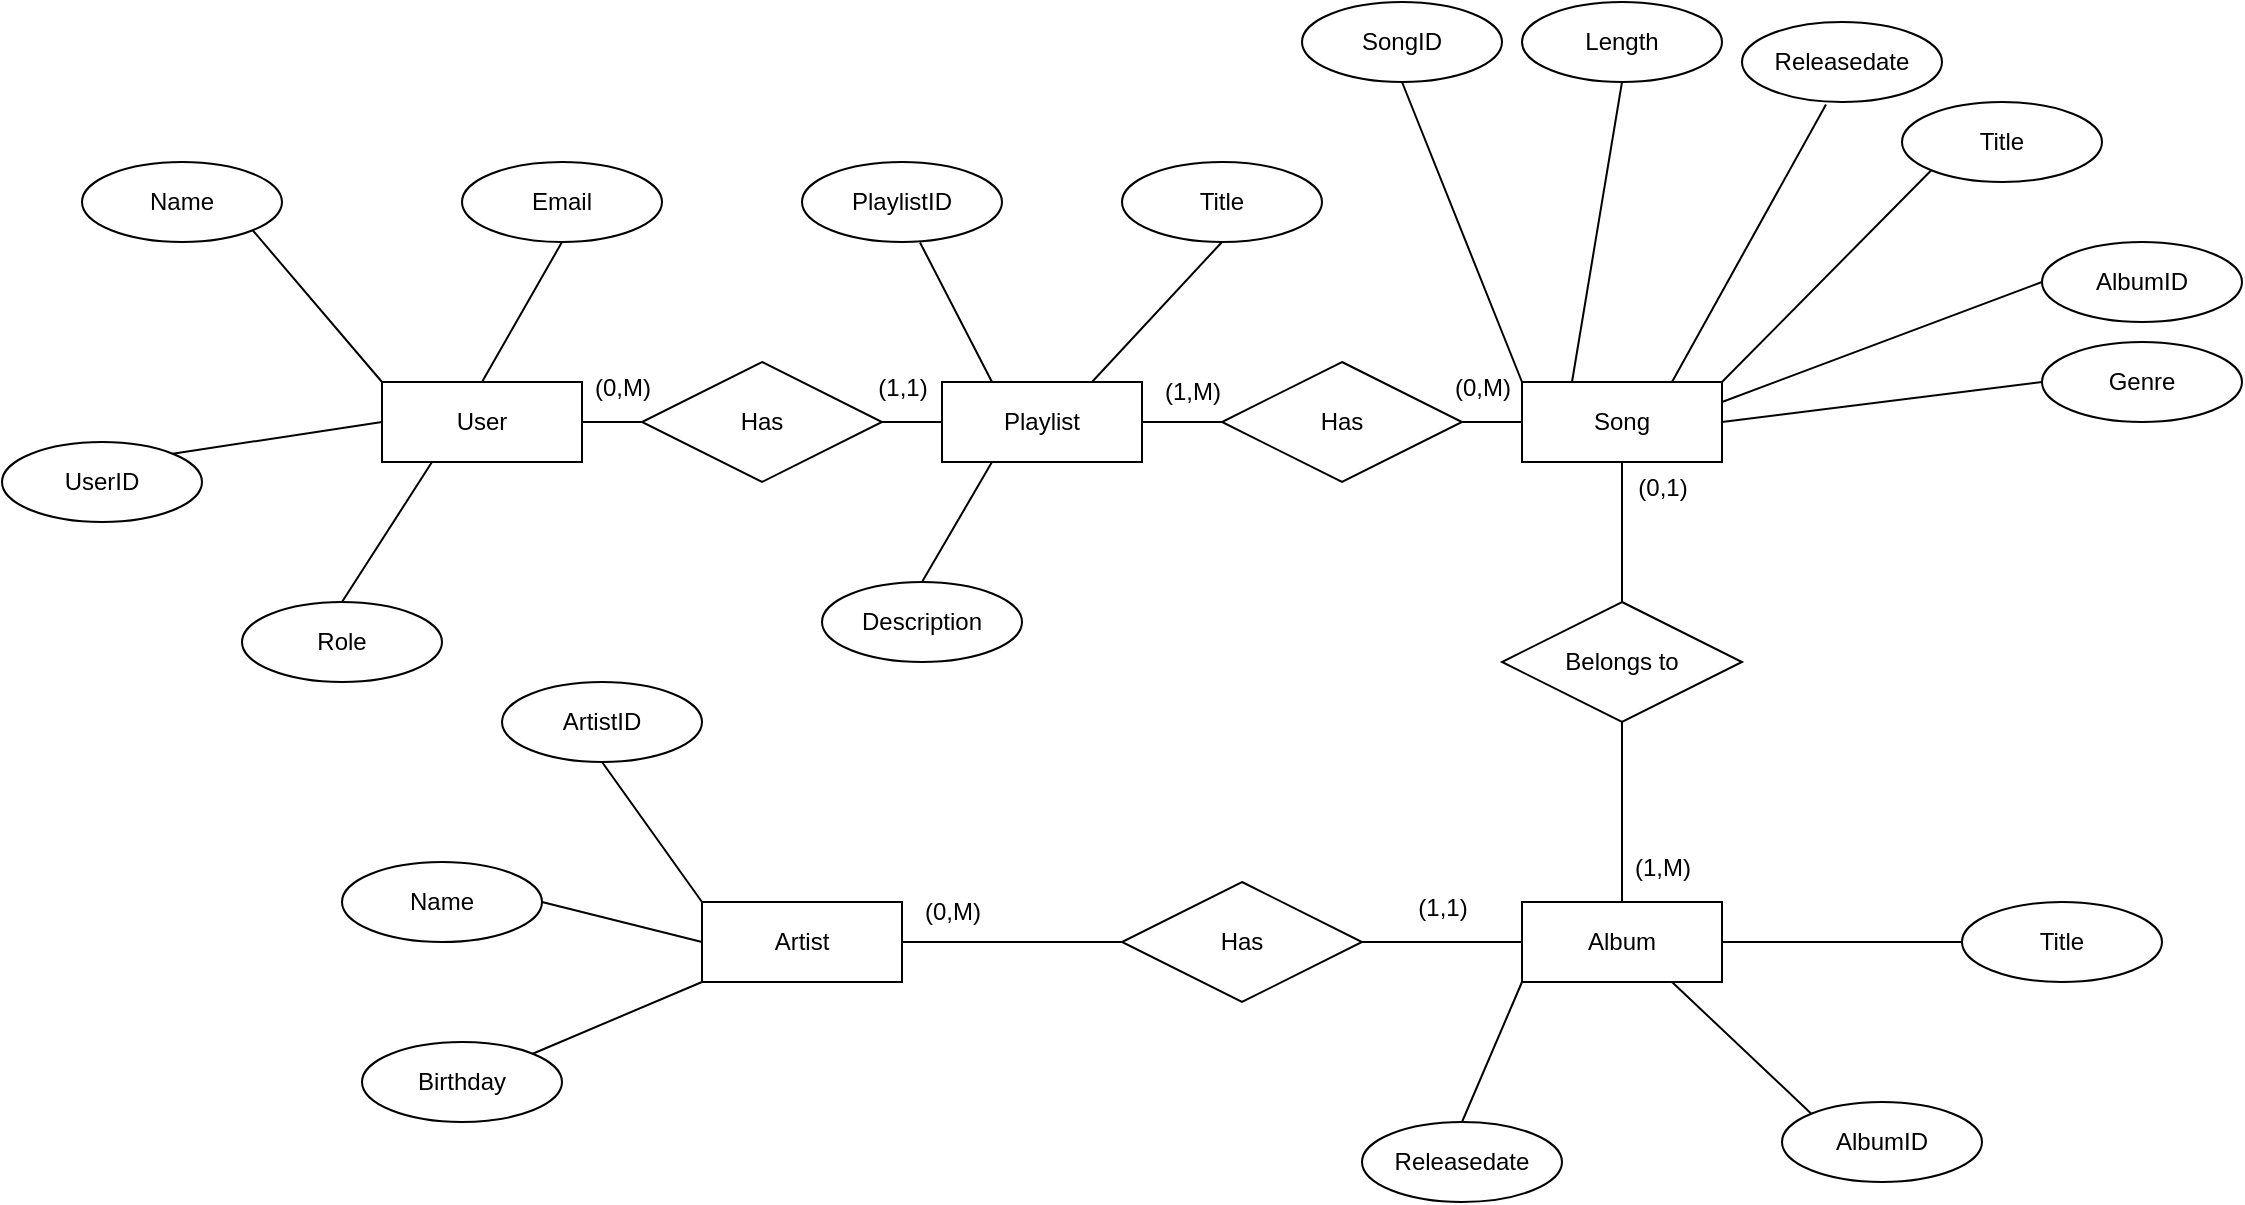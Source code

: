 <mxfile version="24.5.2" type="google">
  <diagram id="C5RBs43oDa-KdzZeNtuy" name="Page-1">
    <mxGraphModel dx="2501" dy="1908" grid="1" gridSize="10" guides="1" tooltips="1" connect="1" arrows="1" fold="1" page="1" pageScale="1" pageWidth="827" pageHeight="1169" math="0" shadow="0">
      <root>
        <mxCell id="WIyWlLk6GJQsqaUBKTNV-0" />
        <mxCell id="WIyWlLk6GJQsqaUBKTNV-1" parent="WIyWlLk6GJQsqaUBKTNV-0" />
        <mxCell id="qxhOUTCXZfwf4z1Uc9KT-29" value="User" style="whiteSpace=wrap;html=1;align=center;" parent="WIyWlLk6GJQsqaUBKTNV-1" vertex="1">
          <mxGeometry x="50" y="60" width="100" height="40" as="geometry" />
        </mxCell>
        <mxCell id="qxhOUTCXZfwf4z1Uc9KT-30" value="Playlist" style="whiteSpace=wrap;html=1;align=center;" parent="WIyWlLk6GJQsqaUBKTNV-1" vertex="1">
          <mxGeometry x="330" y="60" width="100" height="40" as="geometry" />
        </mxCell>
        <mxCell id="qxhOUTCXZfwf4z1Uc9KT-31" value="Song" style="whiteSpace=wrap;html=1;align=center;" parent="WIyWlLk6GJQsqaUBKTNV-1" vertex="1">
          <mxGeometry x="620" y="60" width="100" height="40" as="geometry" />
        </mxCell>
        <mxCell id="qxhOUTCXZfwf4z1Uc9KT-35" value="Name" style="ellipse;whiteSpace=wrap;html=1;align=center;" parent="WIyWlLk6GJQsqaUBKTNV-1" vertex="1">
          <mxGeometry x="-100" y="-50" width="100" height="40" as="geometry" />
        </mxCell>
        <mxCell id="qxhOUTCXZfwf4z1Uc9KT-36" value="Email" style="ellipse;whiteSpace=wrap;html=1;align=center;" parent="WIyWlLk6GJQsqaUBKTNV-1" vertex="1">
          <mxGeometry x="90" y="-50" width="100" height="40" as="geometry" />
        </mxCell>
        <mxCell id="qxhOUTCXZfwf4z1Uc9KT-37" value="UserID" style="ellipse;whiteSpace=wrap;html=1;align=center;" parent="WIyWlLk6GJQsqaUBKTNV-1" vertex="1">
          <mxGeometry x="-140" y="90" width="100" height="40" as="geometry" />
        </mxCell>
        <mxCell id="qxhOUTCXZfwf4z1Uc9KT-38" value="Role" style="ellipse;whiteSpace=wrap;html=1;align=center;" parent="WIyWlLk6GJQsqaUBKTNV-1" vertex="1">
          <mxGeometry x="-20" y="170" width="100" height="40" as="geometry" />
        </mxCell>
        <mxCell id="qxhOUTCXZfwf4z1Uc9KT-45" value="" style="endArrow=none;html=1;rounded=0;exitX=1;exitY=1;exitDx=0;exitDy=0;entryX=0;entryY=0;entryDx=0;entryDy=0;" parent="WIyWlLk6GJQsqaUBKTNV-1" source="qxhOUTCXZfwf4z1Uc9KT-35" target="qxhOUTCXZfwf4z1Uc9KT-29" edge="1">
          <mxGeometry relative="1" as="geometry">
            <mxPoint x="330" y="160" as="sourcePoint" />
            <mxPoint x="490" y="160" as="targetPoint" />
          </mxGeometry>
        </mxCell>
        <mxCell id="qxhOUTCXZfwf4z1Uc9KT-46" value="" style="endArrow=none;html=1;rounded=0;exitX=0.5;exitY=1;exitDx=0;exitDy=0;entryX=0.5;entryY=0;entryDx=0;entryDy=0;" parent="WIyWlLk6GJQsqaUBKTNV-1" source="qxhOUTCXZfwf4z1Uc9KT-36" target="qxhOUTCXZfwf4z1Uc9KT-29" edge="1">
          <mxGeometry relative="1" as="geometry">
            <mxPoint x="150" y="10" as="sourcePoint" />
            <mxPoint x="310" y="10" as="targetPoint" />
          </mxGeometry>
        </mxCell>
        <mxCell id="qxhOUTCXZfwf4z1Uc9KT-47" value="" style="endArrow=none;html=1;rounded=0;entryX=1;entryY=0;entryDx=0;entryDy=0;exitX=0;exitY=0.5;exitDx=0;exitDy=0;" parent="WIyWlLk6GJQsqaUBKTNV-1" source="qxhOUTCXZfwf4z1Uc9KT-29" target="qxhOUTCXZfwf4z1Uc9KT-37" edge="1">
          <mxGeometry relative="1" as="geometry">
            <mxPoint x="50" y="70" as="sourcePoint" />
            <mxPoint x="-140" y="220" as="targetPoint" />
          </mxGeometry>
        </mxCell>
        <mxCell id="qxhOUTCXZfwf4z1Uc9KT-48" value="" style="endArrow=none;html=1;rounded=0;exitX=0.25;exitY=1;exitDx=0;exitDy=0;entryX=0.5;entryY=0;entryDx=0;entryDy=0;" parent="WIyWlLk6GJQsqaUBKTNV-1" source="qxhOUTCXZfwf4z1Uc9KT-29" target="qxhOUTCXZfwf4z1Uc9KT-38" edge="1">
          <mxGeometry relative="1" as="geometry">
            <mxPoint x="210" y="180" as="sourcePoint" />
            <mxPoint x="370" y="180" as="targetPoint" />
          </mxGeometry>
        </mxCell>
        <mxCell id="qxhOUTCXZfwf4z1Uc9KT-50" value="PlaylistID" style="ellipse;whiteSpace=wrap;html=1;align=center;" parent="WIyWlLk6GJQsqaUBKTNV-1" vertex="1">
          <mxGeometry x="260" y="-50" width="100" height="40" as="geometry" />
        </mxCell>
        <mxCell id="qxhOUTCXZfwf4z1Uc9KT-51" value="Title" style="ellipse;whiteSpace=wrap;html=1;align=center;" parent="WIyWlLk6GJQsqaUBKTNV-1" vertex="1">
          <mxGeometry x="420" y="-50" width="100" height="40" as="geometry" />
        </mxCell>
        <mxCell id="qxhOUTCXZfwf4z1Uc9KT-52" value="Description" style="ellipse;whiteSpace=wrap;html=1;align=center;" parent="WIyWlLk6GJQsqaUBKTNV-1" vertex="1">
          <mxGeometry x="270" y="160" width="100" height="40" as="geometry" />
        </mxCell>
        <mxCell id="qxhOUTCXZfwf4z1Uc9KT-53" value="" style="endArrow=none;html=1;rounded=0;exitX=0.25;exitY=1;exitDx=0;exitDy=0;entryX=0.5;entryY=0;entryDx=0;entryDy=0;" parent="WIyWlLk6GJQsqaUBKTNV-1" source="qxhOUTCXZfwf4z1Uc9KT-30" target="qxhOUTCXZfwf4z1Uc9KT-52" edge="1">
          <mxGeometry relative="1" as="geometry">
            <mxPoint x="250" y="280" as="sourcePoint" />
            <mxPoint x="410" y="280" as="targetPoint" />
          </mxGeometry>
        </mxCell>
        <mxCell id="qxhOUTCXZfwf4z1Uc9KT-54" value="" style="endArrow=none;html=1;rounded=0;exitX=0.59;exitY=1.006;exitDx=0;exitDy=0;entryX=0.25;entryY=0;entryDx=0;entryDy=0;exitPerimeter=0;" parent="WIyWlLk6GJQsqaUBKTNV-1" source="qxhOUTCXZfwf4z1Uc9KT-50" target="qxhOUTCXZfwf4z1Uc9KT-30" edge="1">
          <mxGeometry relative="1" as="geometry">
            <mxPoint x="460" y="270" as="sourcePoint" />
            <mxPoint x="620" y="270" as="targetPoint" />
          </mxGeometry>
        </mxCell>
        <mxCell id="qxhOUTCXZfwf4z1Uc9KT-55" value="" style="endArrow=none;html=1;rounded=0;exitX=0.5;exitY=1;exitDx=0;exitDy=0;entryX=0.75;entryY=0;entryDx=0;entryDy=0;" parent="WIyWlLk6GJQsqaUBKTNV-1" source="qxhOUTCXZfwf4z1Uc9KT-51" target="qxhOUTCXZfwf4z1Uc9KT-30" edge="1">
          <mxGeometry relative="1" as="geometry">
            <mxPoint x="330" y="160" as="sourcePoint" />
            <mxPoint x="490" y="160" as="targetPoint" />
          </mxGeometry>
        </mxCell>
        <mxCell id="qxhOUTCXZfwf4z1Uc9KT-56" value="Artist" style="whiteSpace=wrap;html=1;align=center;" parent="WIyWlLk6GJQsqaUBKTNV-1" vertex="1">
          <mxGeometry x="210" y="320" width="100" height="40" as="geometry" />
        </mxCell>
        <mxCell id="qxhOUTCXZfwf4z1Uc9KT-57" value="Album" style="whiteSpace=wrap;html=1;align=center;" parent="WIyWlLk6GJQsqaUBKTNV-1" vertex="1">
          <mxGeometry x="620" y="320" width="100" height="40" as="geometry" />
        </mxCell>
        <mxCell id="qxhOUTCXZfwf4z1Uc9KT-58" value="Title" style="ellipse;whiteSpace=wrap;html=1;align=center;" parent="WIyWlLk6GJQsqaUBKTNV-1" vertex="1">
          <mxGeometry x="810" y="-80" width="100" height="40" as="geometry" />
        </mxCell>
        <mxCell id="qxhOUTCXZfwf4z1Uc9KT-59" value="SongID" style="ellipse;whiteSpace=wrap;html=1;align=center;" parent="WIyWlLk6GJQsqaUBKTNV-1" vertex="1">
          <mxGeometry x="510" y="-130" width="100" height="40" as="geometry" />
        </mxCell>
        <mxCell id="qxhOUTCXZfwf4z1Uc9KT-60" value="" style="endArrow=none;html=1;rounded=0;entryX=0;entryY=1;entryDx=0;entryDy=0;exitX=1;exitY=0;exitDx=0;exitDy=0;" parent="WIyWlLk6GJQsqaUBKTNV-1" source="qxhOUTCXZfwf4z1Uc9KT-31" target="qxhOUTCXZfwf4z1Uc9KT-58" edge="1">
          <mxGeometry relative="1" as="geometry">
            <mxPoint x="330" y="160" as="sourcePoint" />
            <mxPoint x="490" y="160" as="targetPoint" />
          </mxGeometry>
        </mxCell>
        <mxCell id="qxhOUTCXZfwf4z1Uc9KT-61" value="" style="endArrow=none;html=1;rounded=0;exitX=0.5;exitY=1;exitDx=0;exitDy=0;entryX=0;entryY=0;entryDx=0;entryDy=0;" parent="WIyWlLk6GJQsqaUBKTNV-1" source="qxhOUTCXZfwf4z1Uc9KT-59" target="qxhOUTCXZfwf4z1Uc9KT-31" edge="1">
          <mxGeometry relative="1" as="geometry">
            <mxPoint x="530" y="190" as="sourcePoint" />
            <mxPoint x="690" y="190" as="targetPoint" />
          </mxGeometry>
        </mxCell>
        <mxCell id="qxhOUTCXZfwf4z1Uc9KT-65" value="Has" style="shape=rhombus;perimeter=rhombusPerimeter;whiteSpace=wrap;html=1;align=center;" parent="WIyWlLk6GJQsqaUBKTNV-1" vertex="1">
          <mxGeometry x="180" y="50" width="120" height="60" as="geometry" />
        </mxCell>
        <mxCell id="qxhOUTCXZfwf4z1Uc9KT-66" value="" style="endArrow=none;html=1;rounded=0;exitX=1;exitY=0.5;exitDx=0;exitDy=0;entryX=0;entryY=0.5;entryDx=0;entryDy=0;" parent="WIyWlLk6GJQsqaUBKTNV-1" source="qxhOUTCXZfwf4z1Uc9KT-29" target="qxhOUTCXZfwf4z1Uc9KT-65" edge="1">
          <mxGeometry relative="1" as="geometry">
            <mxPoint x="80" y="190" as="sourcePoint" />
            <mxPoint x="240" y="190" as="targetPoint" />
          </mxGeometry>
        </mxCell>
        <mxCell id="qxhOUTCXZfwf4z1Uc9KT-67" value="" style="endArrow=none;html=1;rounded=0;exitX=1;exitY=0.5;exitDx=0;exitDy=0;entryX=0;entryY=0.5;entryDx=0;entryDy=0;" parent="WIyWlLk6GJQsqaUBKTNV-1" source="qxhOUTCXZfwf4z1Uc9KT-65" target="qxhOUTCXZfwf4z1Uc9KT-30" edge="1">
          <mxGeometry relative="1" as="geometry">
            <mxPoint x="130" y="160" as="sourcePoint" />
            <mxPoint x="290" y="160" as="targetPoint" />
          </mxGeometry>
        </mxCell>
        <mxCell id="qxhOUTCXZfwf4z1Uc9KT-68" value="Has" style="shape=rhombus;perimeter=rhombusPerimeter;whiteSpace=wrap;html=1;align=center;" parent="WIyWlLk6GJQsqaUBKTNV-1" vertex="1">
          <mxGeometry x="470" y="50" width="120" height="60" as="geometry" />
        </mxCell>
        <mxCell id="qxhOUTCXZfwf4z1Uc9KT-69" value="" style="endArrow=none;html=1;rounded=0;exitX=1;exitY=0.5;exitDx=0;exitDy=0;entryX=0;entryY=0.5;entryDx=0;entryDy=0;" parent="WIyWlLk6GJQsqaUBKTNV-1" source="qxhOUTCXZfwf4z1Uc9KT-30" target="qxhOUTCXZfwf4z1Uc9KT-68" edge="1">
          <mxGeometry relative="1" as="geometry">
            <mxPoint x="330" y="160" as="sourcePoint" />
            <mxPoint x="490" y="160" as="targetPoint" />
          </mxGeometry>
        </mxCell>
        <mxCell id="qxhOUTCXZfwf4z1Uc9KT-70" value="" style="endArrow=none;html=1;rounded=0;exitX=1;exitY=0.5;exitDx=0;exitDy=0;entryX=0;entryY=0.5;entryDx=0;entryDy=0;" parent="WIyWlLk6GJQsqaUBKTNV-1" source="qxhOUTCXZfwf4z1Uc9KT-68" target="qxhOUTCXZfwf4z1Uc9KT-31" edge="1">
          <mxGeometry relative="1" as="geometry">
            <mxPoint x="440" y="160" as="sourcePoint" />
            <mxPoint x="600" y="160" as="targetPoint" />
          </mxGeometry>
        </mxCell>
        <mxCell id="qxhOUTCXZfwf4z1Uc9KT-71" value="Belongs to" style="shape=rhombus;perimeter=rhombusPerimeter;whiteSpace=wrap;html=1;align=center;" parent="WIyWlLk6GJQsqaUBKTNV-1" vertex="1">
          <mxGeometry x="610" y="170" width="120" height="60" as="geometry" />
        </mxCell>
        <mxCell id="qxhOUTCXZfwf4z1Uc9KT-72" value="" style="endArrow=none;html=1;rounded=0;exitX=0.5;exitY=1;exitDx=0;exitDy=0;entryX=0.5;entryY=0;entryDx=0;entryDy=0;" parent="WIyWlLk6GJQsqaUBKTNV-1" source="qxhOUTCXZfwf4z1Uc9KT-31" target="qxhOUTCXZfwf4z1Uc9KT-71" edge="1">
          <mxGeometry relative="1" as="geometry">
            <mxPoint x="440" y="190" as="sourcePoint" />
            <mxPoint x="600" y="190" as="targetPoint" />
          </mxGeometry>
        </mxCell>
        <mxCell id="qxhOUTCXZfwf4z1Uc9KT-73" value="" style="endArrow=none;html=1;rounded=0;exitX=0.5;exitY=1;exitDx=0;exitDy=0;entryX=0.5;entryY=0;entryDx=0;entryDy=0;" parent="WIyWlLk6GJQsqaUBKTNV-1" source="qxhOUTCXZfwf4z1Uc9KT-71" target="qxhOUTCXZfwf4z1Uc9KT-57" edge="1">
          <mxGeometry relative="1" as="geometry">
            <mxPoint x="590" y="270" as="sourcePoint" />
            <mxPoint x="750" y="270" as="targetPoint" />
          </mxGeometry>
        </mxCell>
        <mxCell id="qxhOUTCXZfwf4z1Uc9KT-75" value="" style="endArrow=none;html=1;rounded=0;exitX=1;exitY=0.5;exitDx=0;exitDy=0;" parent="WIyWlLk6GJQsqaUBKTNV-1" source="qxhOUTCXZfwf4z1Uc9KT-56" target="qxhOUTCXZfwf4z1Uc9KT-76" edge="1">
          <mxGeometry relative="1" as="geometry">
            <mxPoint x="330" y="160" as="sourcePoint" />
            <mxPoint x="490" y="160" as="targetPoint" />
          </mxGeometry>
        </mxCell>
        <mxCell id="qxhOUTCXZfwf4z1Uc9KT-76" value="Has" style="shape=rhombus;perimeter=rhombusPerimeter;whiteSpace=wrap;html=1;align=center;" parent="WIyWlLk6GJQsqaUBKTNV-1" vertex="1">
          <mxGeometry x="420" y="310" width="120" height="60" as="geometry" />
        </mxCell>
        <mxCell id="qxhOUTCXZfwf4z1Uc9KT-77" value="" style="endArrow=none;html=1;rounded=0;exitX=1;exitY=0.5;exitDx=0;exitDy=0;entryX=0;entryY=0.5;entryDx=0;entryDy=0;" parent="WIyWlLk6GJQsqaUBKTNV-1" source="qxhOUTCXZfwf4z1Uc9KT-76" target="qxhOUTCXZfwf4z1Uc9KT-57" edge="1">
          <mxGeometry relative="1" as="geometry">
            <mxPoint x="330" y="160" as="sourcePoint" />
            <mxPoint x="490" y="160" as="targetPoint" />
          </mxGeometry>
        </mxCell>
        <mxCell id="qxhOUTCXZfwf4z1Uc9KT-78" value="ArtistID" style="ellipse;whiteSpace=wrap;html=1;align=center;" parent="WIyWlLk6GJQsqaUBKTNV-1" vertex="1">
          <mxGeometry x="110" y="210" width="100" height="40" as="geometry" />
        </mxCell>
        <mxCell id="qxhOUTCXZfwf4z1Uc9KT-79" value="" style="endArrow=none;html=1;rounded=0;entryX=0;entryY=0;entryDx=0;entryDy=0;exitX=0.5;exitY=1;exitDx=0;exitDy=0;" parent="WIyWlLk6GJQsqaUBKTNV-1" source="qxhOUTCXZfwf4z1Uc9KT-78" target="qxhOUTCXZfwf4z1Uc9KT-56" edge="1">
          <mxGeometry relative="1" as="geometry">
            <mxPoint x="330" y="160" as="sourcePoint" />
            <mxPoint x="490" y="160" as="targetPoint" />
          </mxGeometry>
        </mxCell>
        <mxCell id="qxhOUTCXZfwf4z1Uc9KT-80" value="Name" style="ellipse;whiteSpace=wrap;html=1;align=center;" parent="WIyWlLk6GJQsqaUBKTNV-1" vertex="1">
          <mxGeometry x="30" y="300" width="100" height="40" as="geometry" />
        </mxCell>
        <mxCell id="qxhOUTCXZfwf4z1Uc9KT-81" value="" style="endArrow=none;html=1;rounded=0;exitX=1;exitY=0.5;exitDx=0;exitDy=0;entryX=0;entryY=0.5;entryDx=0;entryDy=0;" parent="WIyWlLk6GJQsqaUBKTNV-1" source="qxhOUTCXZfwf4z1Uc9KT-80" target="qxhOUTCXZfwf4z1Uc9KT-56" edge="1">
          <mxGeometry relative="1" as="geometry">
            <mxPoint x="330" y="160" as="sourcePoint" />
            <mxPoint x="490" y="160" as="targetPoint" />
          </mxGeometry>
        </mxCell>
        <mxCell id="qxhOUTCXZfwf4z1Uc9KT-82" value="AlbumID" style="ellipse;whiteSpace=wrap;html=1;align=center;" parent="WIyWlLk6GJQsqaUBKTNV-1" vertex="1">
          <mxGeometry x="880" y="-10" width="100" height="40" as="geometry" />
        </mxCell>
        <mxCell id="qxhOUTCXZfwf4z1Uc9KT-83" value="" style="endArrow=none;html=1;rounded=0;exitX=1;exitY=0.25;exitDx=0;exitDy=0;entryX=0;entryY=0.5;entryDx=0;entryDy=0;" parent="WIyWlLk6GJQsqaUBKTNV-1" source="qxhOUTCXZfwf4z1Uc9KT-31" target="qxhOUTCXZfwf4z1Uc9KT-82" edge="1">
          <mxGeometry relative="1" as="geometry">
            <mxPoint x="330" y="160" as="sourcePoint" />
            <mxPoint x="490" y="160" as="targetPoint" />
          </mxGeometry>
        </mxCell>
        <mxCell id="qxhOUTCXZfwf4z1Uc9KT-84" value="AlbumID" style="ellipse;whiteSpace=wrap;html=1;align=center;" parent="WIyWlLk6GJQsqaUBKTNV-1" vertex="1">
          <mxGeometry x="750" y="420" width="100" height="40" as="geometry" />
        </mxCell>
        <mxCell id="qxhOUTCXZfwf4z1Uc9KT-85" value="" style="endArrow=none;html=1;rounded=0;exitX=0;exitY=0;exitDx=0;exitDy=0;entryX=0.75;entryY=1;entryDx=0;entryDy=0;" parent="WIyWlLk6GJQsqaUBKTNV-1" source="qxhOUTCXZfwf4z1Uc9KT-84" target="qxhOUTCXZfwf4z1Uc9KT-57" edge="1">
          <mxGeometry relative="1" as="geometry">
            <mxPoint x="330" y="160" as="sourcePoint" />
            <mxPoint x="490" y="160" as="targetPoint" />
          </mxGeometry>
        </mxCell>
        <mxCell id="c-G2qldo8FUUHmRb8ykf-0" value="Releasedate" style="ellipse;whiteSpace=wrap;html=1;align=center;" vertex="1" parent="WIyWlLk6GJQsqaUBKTNV-1">
          <mxGeometry x="540" y="430" width="100" height="40" as="geometry" />
        </mxCell>
        <mxCell id="c-G2qldo8FUUHmRb8ykf-1" value="Title" style="ellipse;whiteSpace=wrap;html=1;align=center;" vertex="1" parent="WIyWlLk6GJQsqaUBKTNV-1">
          <mxGeometry x="840" y="320" width="100" height="40" as="geometry" />
        </mxCell>
        <mxCell id="c-G2qldo8FUUHmRb8ykf-2" value="" style="endArrow=none;html=1;rounded=0;exitX=1;exitY=0.5;exitDx=0;exitDy=0;entryX=0;entryY=0.5;entryDx=0;entryDy=0;" edge="1" parent="WIyWlLk6GJQsqaUBKTNV-1" source="qxhOUTCXZfwf4z1Uc9KT-57" target="c-G2qldo8FUUHmRb8ykf-1">
          <mxGeometry relative="1" as="geometry">
            <mxPoint x="330" y="320" as="sourcePoint" />
            <mxPoint x="490" y="320" as="targetPoint" />
          </mxGeometry>
        </mxCell>
        <mxCell id="c-G2qldo8FUUHmRb8ykf-3" value="" style="endArrow=none;html=1;rounded=0;exitX=0.5;exitY=0;exitDx=0;exitDy=0;entryX=0;entryY=1;entryDx=0;entryDy=0;" edge="1" parent="WIyWlLk6GJQsqaUBKTNV-1" source="c-G2qldo8FUUHmRb8ykf-0" target="qxhOUTCXZfwf4z1Uc9KT-57">
          <mxGeometry relative="1" as="geometry">
            <mxPoint x="330" y="320" as="sourcePoint" />
            <mxPoint x="490" y="320" as="targetPoint" />
          </mxGeometry>
        </mxCell>
        <mxCell id="c-G2qldo8FUUHmRb8ykf-5" value="Genre" style="ellipse;whiteSpace=wrap;html=1;align=center;" vertex="1" parent="WIyWlLk6GJQsqaUBKTNV-1">
          <mxGeometry x="880" y="40" width="100" height="40" as="geometry" />
        </mxCell>
        <mxCell id="c-G2qldo8FUUHmRb8ykf-6" value="Releasedate" style="ellipse;whiteSpace=wrap;html=1;align=center;" vertex="1" parent="WIyWlLk6GJQsqaUBKTNV-1">
          <mxGeometry x="730" y="-120" width="100" height="40" as="geometry" />
        </mxCell>
        <mxCell id="c-G2qldo8FUUHmRb8ykf-7" value="Length" style="ellipse;whiteSpace=wrap;html=1;align=center;" vertex="1" parent="WIyWlLk6GJQsqaUBKTNV-1">
          <mxGeometry x="620" y="-130" width="100" height="40" as="geometry" />
        </mxCell>
        <mxCell id="c-G2qldo8FUUHmRb8ykf-8" value="" style="endArrow=none;html=1;rounded=0;exitX=0;exitY=0.5;exitDx=0;exitDy=0;entryX=1;entryY=0.5;entryDx=0;entryDy=0;" edge="1" parent="WIyWlLk6GJQsqaUBKTNV-1" source="c-G2qldo8FUUHmRb8ykf-5" target="qxhOUTCXZfwf4z1Uc9KT-31">
          <mxGeometry relative="1" as="geometry">
            <mxPoint x="330" y="120" as="sourcePoint" />
            <mxPoint x="490" y="120" as="targetPoint" />
          </mxGeometry>
        </mxCell>
        <mxCell id="c-G2qldo8FUUHmRb8ykf-9" value="" style="endArrow=none;html=1;rounded=0;exitX=0.42;exitY=1.031;exitDx=0;exitDy=0;exitPerimeter=0;entryX=0.75;entryY=0;entryDx=0;entryDy=0;" edge="1" parent="WIyWlLk6GJQsqaUBKTNV-1" source="c-G2qldo8FUUHmRb8ykf-6" target="qxhOUTCXZfwf4z1Uc9KT-31">
          <mxGeometry relative="1" as="geometry">
            <mxPoint x="330" y="120" as="sourcePoint" />
            <mxPoint x="490" y="120" as="targetPoint" />
          </mxGeometry>
        </mxCell>
        <mxCell id="c-G2qldo8FUUHmRb8ykf-10" value="" style="endArrow=none;html=1;rounded=0;exitX=0.5;exitY=1;exitDx=0;exitDy=0;entryX=0.25;entryY=0;entryDx=0;entryDy=0;" edge="1" parent="WIyWlLk6GJQsqaUBKTNV-1" source="c-G2qldo8FUUHmRb8ykf-7" target="qxhOUTCXZfwf4z1Uc9KT-31">
          <mxGeometry relative="1" as="geometry">
            <mxPoint x="330" y="120" as="sourcePoint" />
            <mxPoint x="490" y="120" as="targetPoint" />
          </mxGeometry>
        </mxCell>
        <mxCell id="c-G2qldo8FUUHmRb8ykf-11" value="Birthday" style="ellipse;whiteSpace=wrap;html=1;align=center;" vertex="1" parent="WIyWlLk6GJQsqaUBKTNV-1">
          <mxGeometry x="40" y="390" width="100" height="40" as="geometry" />
        </mxCell>
        <mxCell id="c-G2qldo8FUUHmRb8ykf-12" value="" style="endArrow=none;html=1;rounded=0;entryX=0;entryY=1;entryDx=0;entryDy=0;exitX=1;exitY=0;exitDx=0;exitDy=0;" edge="1" parent="WIyWlLk6GJQsqaUBKTNV-1" source="c-G2qldo8FUUHmRb8ykf-11" target="qxhOUTCXZfwf4z1Uc9KT-56">
          <mxGeometry relative="1" as="geometry">
            <mxPoint x="330" y="190" as="sourcePoint" />
            <mxPoint x="490" y="190" as="targetPoint" />
          </mxGeometry>
        </mxCell>
        <mxCell id="c-G2qldo8FUUHmRb8ykf-13" value="(0,M)" style="text;html=1;align=center;verticalAlign=middle;resizable=0;points=[];autosize=1;strokeColor=none;fillColor=none;" vertex="1" parent="WIyWlLk6GJQsqaUBKTNV-1">
          <mxGeometry x="145" y="48" width="50" height="30" as="geometry" />
        </mxCell>
        <mxCell id="c-G2qldo8FUUHmRb8ykf-14" value="(1,1)" style="text;html=1;align=center;verticalAlign=middle;resizable=0;points=[];autosize=1;strokeColor=none;fillColor=none;" vertex="1" parent="WIyWlLk6GJQsqaUBKTNV-1">
          <mxGeometry x="285" y="48" width="50" height="30" as="geometry" />
        </mxCell>
        <mxCell id="c-G2qldo8FUUHmRb8ykf-15" value="(1,M)" style="text;html=1;align=center;verticalAlign=middle;resizable=0;points=[];autosize=1;strokeColor=none;fillColor=none;" vertex="1" parent="WIyWlLk6GJQsqaUBKTNV-1">
          <mxGeometry x="430" y="50" width="50" height="30" as="geometry" />
        </mxCell>
        <mxCell id="c-G2qldo8FUUHmRb8ykf-16" value="(0,M)" style="text;html=1;align=center;verticalAlign=middle;resizable=0;points=[];autosize=1;strokeColor=none;fillColor=none;" vertex="1" parent="WIyWlLk6GJQsqaUBKTNV-1">
          <mxGeometry x="575" y="48" width="50" height="30" as="geometry" />
        </mxCell>
        <mxCell id="c-G2qldo8FUUHmRb8ykf-17" value="(0,1)" style="text;html=1;align=center;verticalAlign=middle;resizable=0;points=[];autosize=1;strokeColor=none;fillColor=none;" vertex="1" parent="WIyWlLk6GJQsqaUBKTNV-1">
          <mxGeometry x="665" y="98" width="50" height="30" as="geometry" />
        </mxCell>
        <mxCell id="c-G2qldo8FUUHmRb8ykf-18" value="(1,M)" style="text;html=1;align=center;verticalAlign=middle;resizable=0;points=[];autosize=1;strokeColor=none;fillColor=none;" vertex="1" parent="WIyWlLk6GJQsqaUBKTNV-1">
          <mxGeometry x="665" y="288" width="50" height="30" as="geometry" />
        </mxCell>
        <mxCell id="c-G2qldo8FUUHmRb8ykf-19" value="(1,1)" style="text;html=1;align=center;verticalAlign=middle;resizable=0;points=[];autosize=1;strokeColor=none;fillColor=none;" vertex="1" parent="WIyWlLk6GJQsqaUBKTNV-1">
          <mxGeometry x="555" y="308" width="50" height="30" as="geometry" />
        </mxCell>
        <mxCell id="c-G2qldo8FUUHmRb8ykf-20" value="(0,M)" style="text;html=1;align=center;verticalAlign=middle;resizable=0;points=[];autosize=1;strokeColor=none;fillColor=none;" vertex="1" parent="WIyWlLk6GJQsqaUBKTNV-1">
          <mxGeometry x="310" y="310" width="50" height="30" as="geometry" />
        </mxCell>
      </root>
    </mxGraphModel>
  </diagram>
</mxfile>
